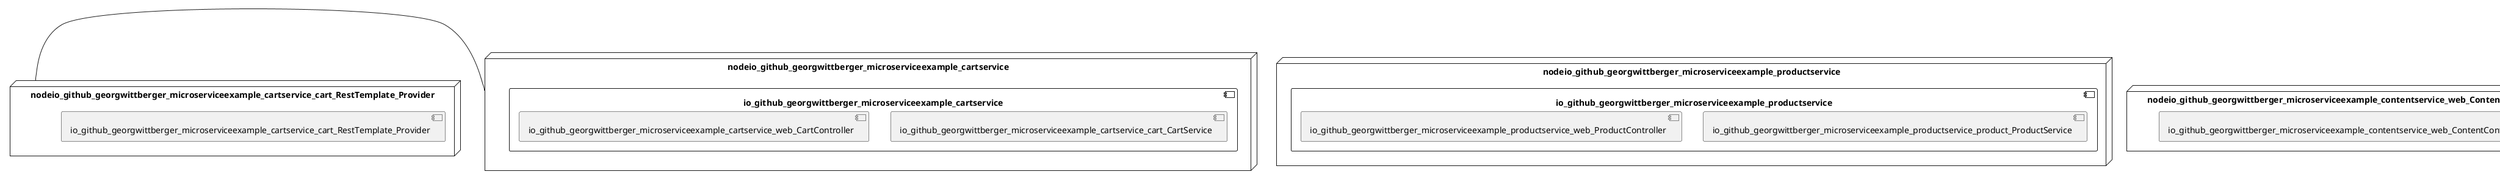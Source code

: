 @startuml
skinparam fixCircleLabelOverlapping true
skinparam componentStyle uml2
node nodeio_github_georgwittberger_microserviceexample_cartservice {
component io_github_georgwittberger_microserviceexample_cartservice {
[io_github_georgwittberger_microserviceexample_cartservice_cart_CartService] [[georgwittberger-apache-spring-boot-microservice-example.system#_tQMk1TedEe-8_L40GM0huw]]
[io_github_georgwittberger_microserviceexample_cartservice_web_CartController] [[georgwittberger-apache-spring-boot-microservice-example.system#_tQMk1TedEe-8_L40GM0huw]]
}
}
node nodeio_github_georgwittberger_microserviceexample_productservice {
component io_github_georgwittberger_microserviceexample_productservice {
[io_github_georgwittberger_microserviceexample_productservice_product_ProductService] [[georgwittberger-apache-spring-boot-microservice-example.system#_tQMk1TedEe-8_L40GM0huw]]
[io_github_georgwittberger_microserviceexample_productservice_web_ProductController] [[georgwittberger-apache-spring-boot-microservice-example.system#_tQMk1TedEe-8_L40GM0huw]]
}
}
node nodeio_github_georgwittberger_microserviceexample_cartservice_cart_RestTemplate_Provider {
[io_github_georgwittberger_microserviceexample_cartservice_cart_RestTemplate_Provider] [[georgwittberger-apache-spring-boot-microservice-example.system#_tQMk1TedEe-8_L40GM0huw]]
}
node nodeio_github_georgwittberger_microserviceexample_contentservice_web_ContentController {
[io_github_georgwittberger_microserviceexample_contentservice_web_ContentController] [[georgwittberger-apache-spring-boot-microservice-example.system#_tQMk1TedEe-8_L40GM0huw]]
}
[nodeio_github_georgwittberger_microserviceexample_cartservice_cart_RestTemplate_Provider] - [nodeio_github_georgwittberger_microserviceexample_cartservice]

@enduml
